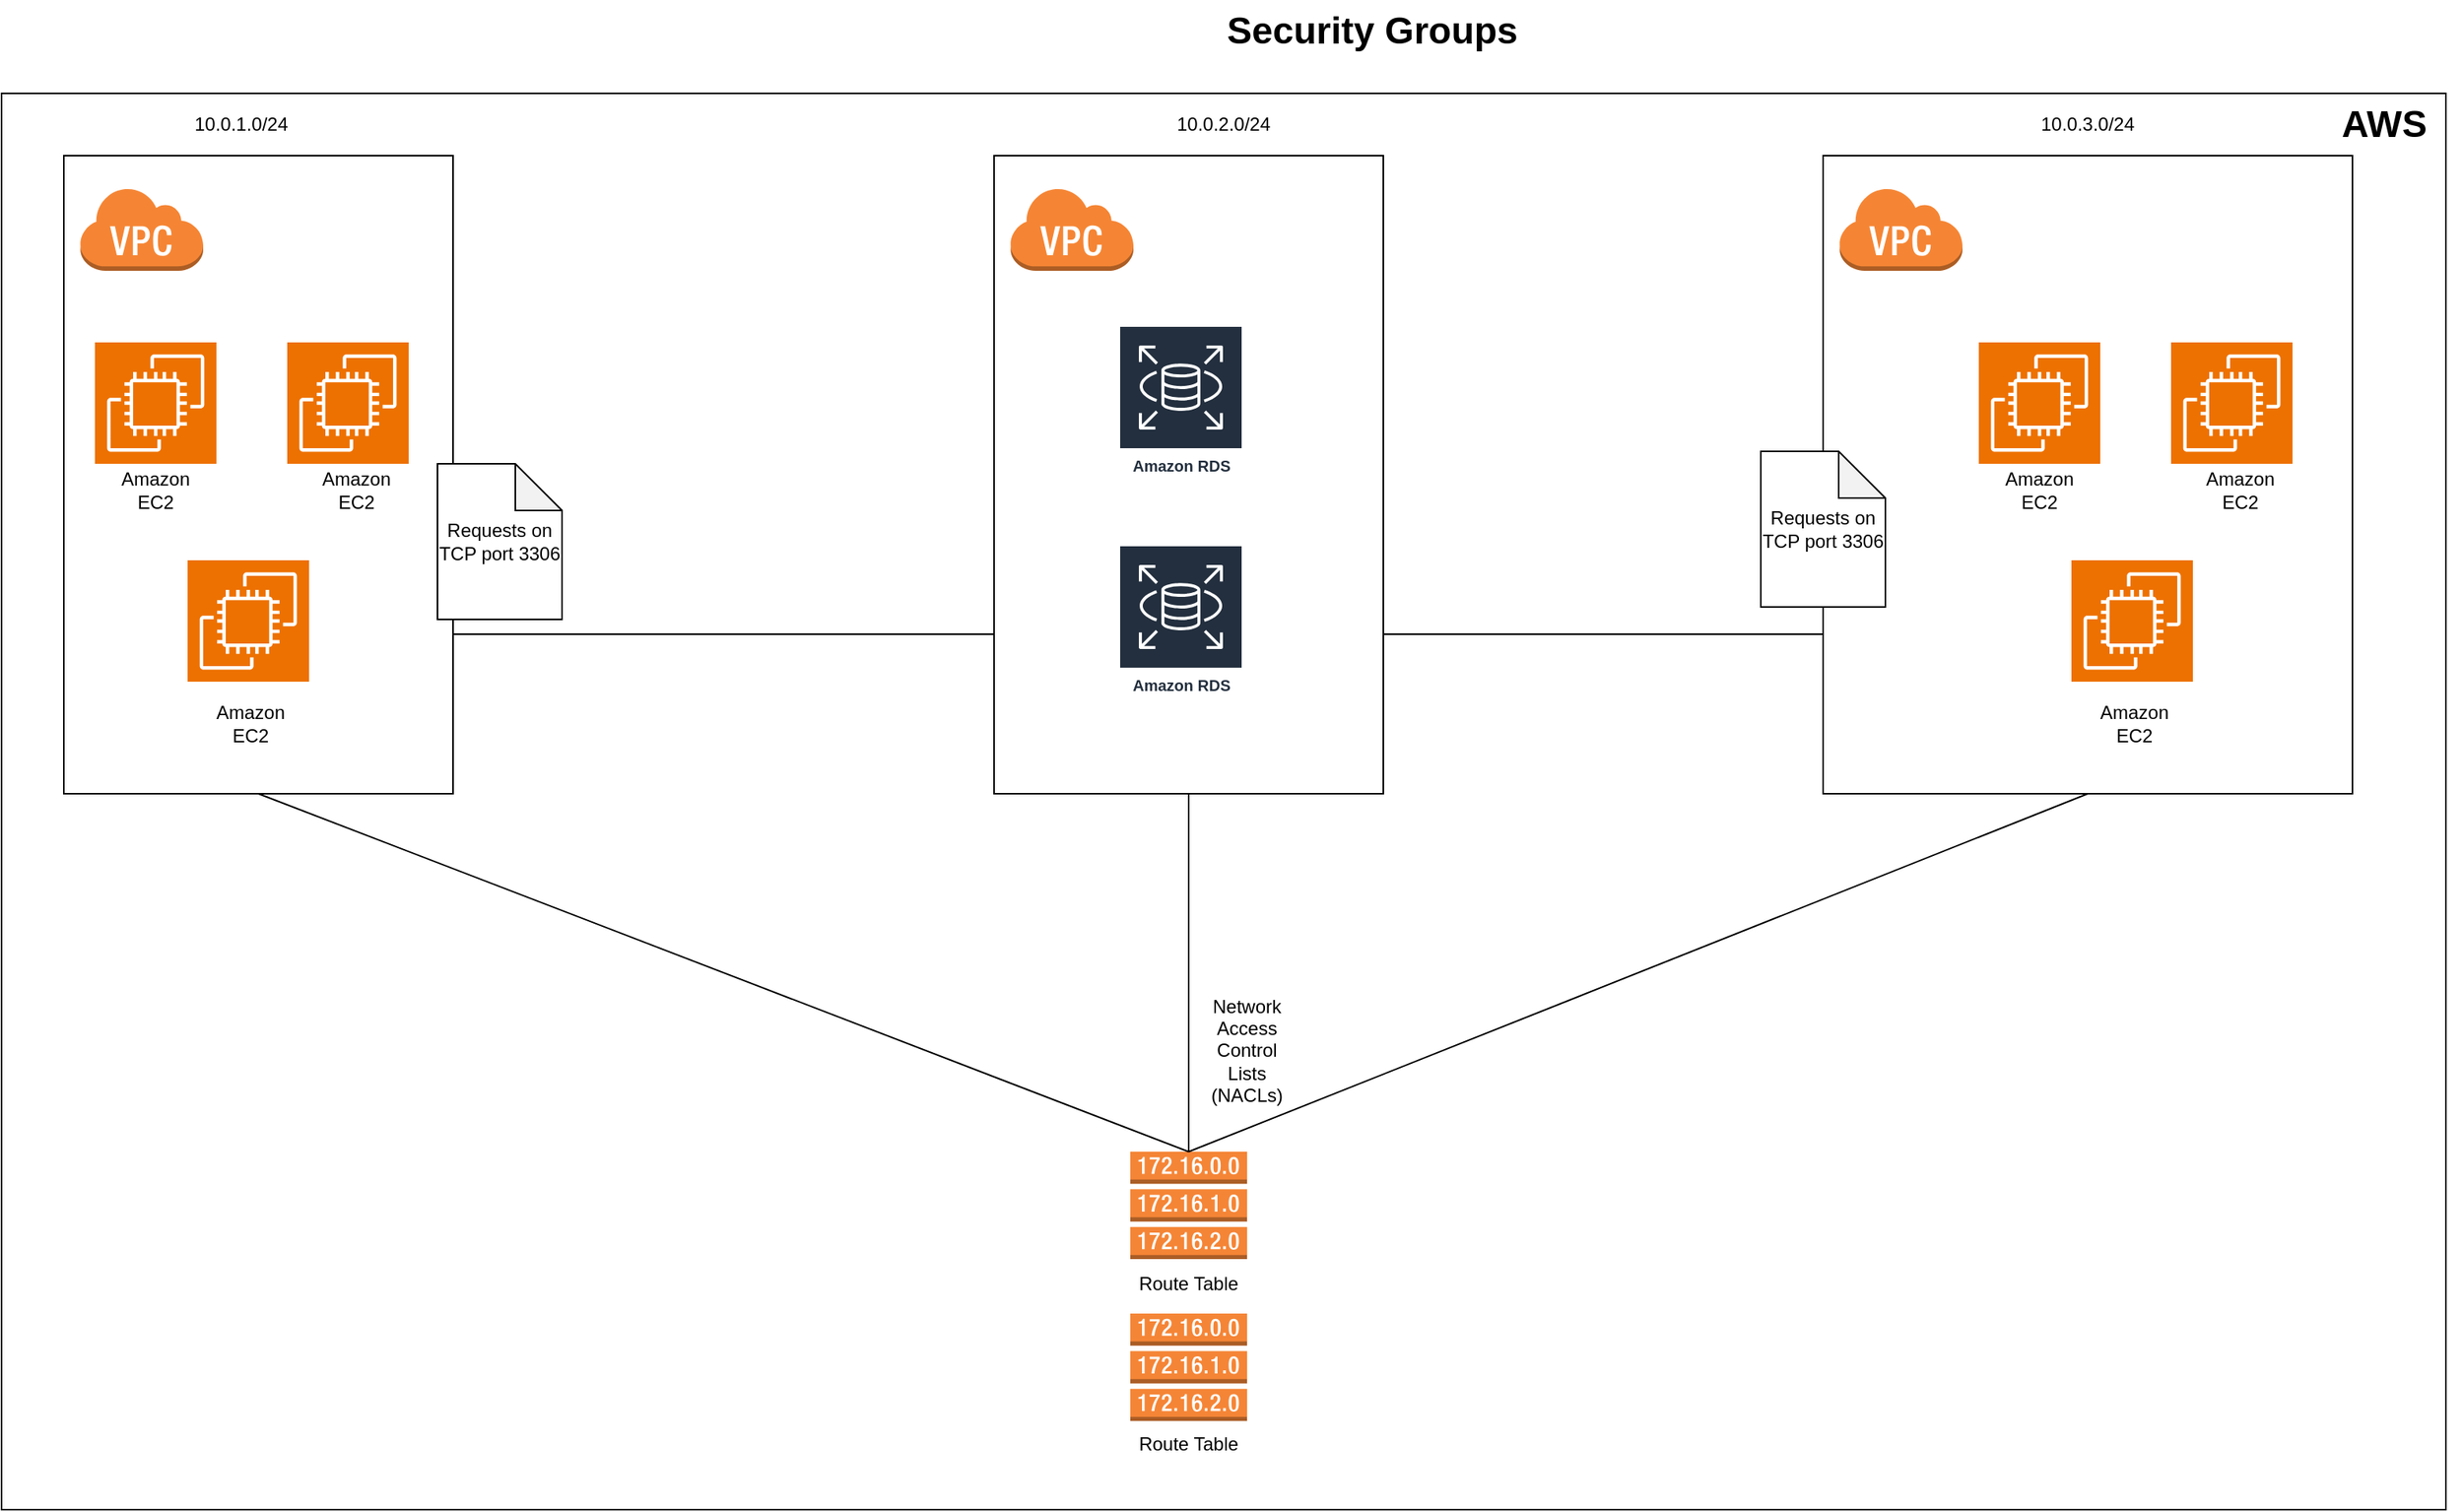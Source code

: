<mxfile version="22.1.11" type="github">
  <diagram name="Page-1" id="cG97J3juUVaJRcpxh6kW">
    <mxGraphModel dx="1444" dy="1911" grid="1" gridSize="10" guides="1" tooltips="1" connect="1" arrows="1" fold="1" page="1" pageScale="1" pageWidth="850" pageHeight="1100" math="0" shadow="0">
      <root>
        <mxCell id="0" />
        <mxCell id="1" parent="0" />
        <mxCell id="H6j_OzM-90c1rT_r2HdO-2" value="" style="rounded=0;whiteSpace=wrap;html=1;" vertex="1" parent="1">
          <mxGeometry x="80" y="60" width="240" height="630" as="geometry" />
        </mxCell>
        <mxCell id="H6j_OzM-90c1rT_r2HdO-3" value="" style="outlineConnect=0;dashed=0;verticalLabelPosition=bottom;verticalAlign=top;align=center;html=1;shape=mxgraph.aws3.virtual_private_cloud;fillColor=#F58534;gradientColor=none;" vertex="1" parent="1">
          <mxGeometry x="90" y="70" width="79.5" height="54" as="geometry" />
        </mxCell>
        <mxCell id="H6j_OzM-90c1rT_r2HdO-4" value="" style="sketch=0;points=[[0,0,0],[0.25,0,0],[0.5,0,0],[0.75,0,0],[1,0,0],[0,1,0],[0.25,1,0],[0.5,1,0],[0.75,1,0],[1,1,0],[0,0.25,0],[0,0.5,0],[0,0.75,0],[1,0.25,0],[1,0.5,0],[1,0.75,0]];outlineConnect=0;fontColor=#232F3E;fillColor=#ED7100;strokeColor=#ffffff;dashed=0;verticalLabelPosition=bottom;verticalAlign=top;align=center;html=1;fontSize=12;fontStyle=0;aspect=fixed;shape=mxgraph.aws4.resourceIcon;resIcon=mxgraph.aws4.ec2;" vertex="1" parent="1">
          <mxGeometry x="100" y="170" width="78" height="78" as="geometry" />
        </mxCell>
        <mxCell id="H6j_OzM-90c1rT_r2HdO-5" value="" style="sketch=0;points=[[0,0,0],[0.25,0,0],[0.5,0,0],[0.75,0,0],[1,0,0],[0,1,0],[0.25,1,0],[0.5,1,0],[0.75,1,0],[1,1,0],[0,0.25,0],[0,0.5,0],[0,0.75,0],[1,0.25,0],[1,0.5,0],[1,0.75,0]];outlineConnect=0;fontColor=#232F3E;fillColor=#7AA116;strokeColor=#ffffff;dashed=0;verticalLabelPosition=bottom;verticalAlign=top;align=center;html=1;fontSize=12;fontStyle=0;aspect=fixed;shape=mxgraph.aws4.resourceIcon;resIcon=mxgraph.aws4.elastic_block_store;" vertex="1" parent="1">
          <mxGeometry x="220" y="280" width="78" height="78" as="geometry" />
        </mxCell>
        <mxCell id="H6j_OzM-90c1rT_r2HdO-6" value="Amazon RDS" style="sketch=0;outlineConnect=0;fontColor=#232F3E;gradientColor=none;strokeColor=#ffffff;fillColor=#232F3E;dashed=0;verticalLabelPosition=middle;verticalAlign=bottom;align=center;html=1;whiteSpace=wrap;fontSize=10;fontStyle=1;spacing=3;shape=mxgraph.aws4.productIcon;prIcon=mxgraph.aws4.rds;" vertex="1" parent="1">
          <mxGeometry x="109" y="430" width="80" height="100" as="geometry" />
        </mxCell>
        <mxCell id="H6j_OzM-90c1rT_r2HdO-7" value="" style="sketch=0;points=[[0,0,0],[0.25,0,0],[0.5,0,0],[0.75,0,0],[1,0,0],[0,1,0],[0.25,1,0],[0.5,1,0],[0.75,1,0],[1,1,0],[0,0.25,0],[0,0.5,0],[0,0.75,0],[1,0.25,0],[1,0.5,0],[1,0.75,0]];outlineConnect=0;fontColor=#232F3E;fillColor=#8C4FFF;strokeColor=#ffffff;dashed=0;verticalLabelPosition=bottom;verticalAlign=top;align=center;html=1;fontSize=12;fontStyle=0;aspect=fixed;shape=mxgraph.aws4.resourceIcon;resIcon=mxgraph.aws4.client_vpn;" vertex="1" parent="1">
          <mxGeometry x="216.5" y="550" width="78" height="78" as="geometry" />
        </mxCell>
        <mxCell id="H6j_OzM-90c1rT_r2HdO-9" value="Amazon EC2" style="text;html=1;strokeColor=none;fillColor=none;align=center;verticalAlign=middle;whiteSpace=wrap;rounded=0;" vertex="1" parent="1">
          <mxGeometry x="109" y="250" width="60" height="30" as="geometry" />
        </mxCell>
        <mxCell id="H6j_OzM-90c1rT_r2HdO-10" value="Amazon Elastic Block Store (EBS)" style="text;html=1;strokeColor=none;fillColor=none;align=center;verticalAlign=middle;whiteSpace=wrap;rounded=0;" vertex="1" parent="1">
          <mxGeometry x="223.5" y="370" width="71" height="30" as="geometry" />
        </mxCell>
        <mxCell id="H6j_OzM-90c1rT_r2HdO-11" value="AWS VPN" style="text;html=1;strokeColor=none;fillColor=none;align=center;verticalAlign=middle;whiteSpace=wrap;rounded=0;" vertex="1" parent="1">
          <mxGeometry x="226" y="640" width="60" height="30" as="geometry" />
        </mxCell>
        <mxCell id="H6j_OzM-90c1rT_r2HdO-12" value="AWS" style="text;strokeColor=none;fillColor=none;html=1;fontSize=24;fontStyle=1;verticalAlign=middle;align=center;" vertex="1" parent="1">
          <mxGeometry x="670" y="60" width="100" height="40" as="geometry" />
        </mxCell>
        <mxCell id="H6j_OzM-90c1rT_r2HdO-13" value="" style="rounded=0;whiteSpace=wrap;html=1;" vertex="1" parent="1">
          <mxGeometry x="50" y="20" width="1570" height="910" as="geometry" />
        </mxCell>
        <mxCell id="H6j_OzM-90c1rT_r2HdO-14" value="" style="rounded=0;whiteSpace=wrap;html=1;" vertex="1" parent="1">
          <mxGeometry x="90" y="60" width="250" height="410" as="geometry" />
        </mxCell>
        <mxCell id="H6j_OzM-90c1rT_r2HdO-15" value="" style="outlineConnect=0;dashed=0;verticalLabelPosition=bottom;verticalAlign=top;align=center;html=1;shape=mxgraph.aws3.virtual_private_cloud;fillColor=#F58534;gradientColor=none;" vertex="1" parent="1">
          <mxGeometry x="100" y="80" width="79.5" height="54" as="geometry" />
        </mxCell>
        <mxCell id="H6j_OzM-90c1rT_r2HdO-16" value="" style="sketch=0;points=[[0,0,0],[0.25,0,0],[0.5,0,0],[0.75,0,0],[1,0,0],[0,1,0],[0.25,1,0],[0.5,1,0],[0.75,1,0],[1,1,0],[0,0.25,0],[0,0.5,0],[0,0.75,0],[1,0.25,0],[1,0.5,0],[1,0.75,0]];outlineConnect=0;fontColor=#232F3E;fillColor=#ED7100;strokeColor=#ffffff;dashed=0;verticalLabelPosition=bottom;verticalAlign=top;align=center;html=1;fontSize=12;fontStyle=0;aspect=fixed;shape=mxgraph.aws4.resourceIcon;resIcon=mxgraph.aws4.ec2;" vertex="1" parent="1">
          <mxGeometry x="110" y="180" width="78" height="78" as="geometry" />
        </mxCell>
        <mxCell id="H6j_OzM-90c1rT_r2HdO-21" value="Amazon EC2" style="text;html=1;strokeColor=none;fillColor=none;align=center;verticalAlign=middle;whiteSpace=wrap;rounded=0;" vertex="1" parent="1">
          <mxGeometry x="119" y="260" width="60" height="30" as="geometry" />
        </mxCell>
        <mxCell id="H6j_OzM-90c1rT_r2HdO-24" value="AWS" style="text;strokeColor=none;fillColor=none;html=1;fontSize=24;fontStyle=1;verticalAlign=middle;align=center;" vertex="1" parent="1">
          <mxGeometry x="1530" y="20" width="100" height="40" as="geometry" />
        </mxCell>
        <mxCell id="H6j_OzM-90c1rT_r2HdO-25" value="" style="sketch=0;points=[[0,0,0],[0.25,0,0],[0.5,0,0],[0.75,0,0],[1,0,0],[0,1,0],[0.25,1,0],[0.5,1,0],[0.75,1,0],[1,1,0],[0,0.25,0],[0,0.5,0],[0,0.75,0],[1,0.25,0],[1,0.5,0],[1,0.75,0]];outlineConnect=0;fontColor=#232F3E;fillColor=#ED7100;strokeColor=#ffffff;dashed=0;verticalLabelPosition=bottom;verticalAlign=top;align=center;html=1;fontSize=12;fontStyle=0;aspect=fixed;shape=mxgraph.aws4.resourceIcon;resIcon=mxgraph.aws4.ec2;" vertex="1" parent="1">
          <mxGeometry x="233.5" y="180" width="78" height="78" as="geometry" />
        </mxCell>
        <mxCell id="H6j_OzM-90c1rT_r2HdO-26" value="" style="sketch=0;points=[[0,0,0],[0.25,0,0],[0.5,0,0],[0.75,0,0],[1,0,0],[0,1,0],[0.25,1,0],[0.5,1,0],[0.75,1,0],[1,1,0],[0,0.25,0],[0,0.5,0],[0,0.75,0],[1,0.25,0],[1,0.5,0],[1,0.75,0]];outlineConnect=0;fontColor=#232F3E;fillColor=#ED7100;strokeColor=#ffffff;dashed=0;verticalLabelPosition=bottom;verticalAlign=top;align=center;html=1;fontSize=12;fontStyle=0;aspect=fixed;shape=mxgraph.aws4.resourceIcon;resIcon=mxgraph.aws4.ec2;" vertex="1" parent="1">
          <mxGeometry x="169.5" y="320" width="78" height="78" as="geometry" />
        </mxCell>
        <mxCell id="H6j_OzM-90c1rT_r2HdO-28" value="Amazon EC2" style="text;html=1;strokeColor=none;fillColor=none;align=center;verticalAlign=middle;whiteSpace=wrap;rounded=0;" vertex="1" parent="1">
          <mxGeometry x="247.5" y="260" width="60" height="30" as="geometry" />
        </mxCell>
        <mxCell id="H6j_OzM-90c1rT_r2HdO-30" value="Amazon EC2" style="text;html=1;strokeColor=none;fillColor=none;align=center;verticalAlign=middle;whiteSpace=wrap;rounded=0;" vertex="1" parent="1">
          <mxGeometry x="180" y="410" width="60" height="30" as="geometry" />
        </mxCell>
        <mxCell id="H6j_OzM-90c1rT_r2HdO-31" value="" style="rounded=0;whiteSpace=wrap;html=1;" vertex="1" parent="1">
          <mxGeometry x="1220" y="60" width="340" height="410" as="geometry" />
        </mxCell>
        <mxCell id="H6j_OzM-90c1rT_r2HdO-32" value="" style="outlineConnect=0;dashed=0;verticalLabelPosition=bottom;verticalAlign=top;align=center;html=1;shape=mxgraph.aws3.virtual_private_cloud;fillColor=#F58534;gradientColor=none;" vertex="1" parent="1">
          <mxGeometry x="1230" y="80" width="79.5" height="54" as="geometry" />
        </mxCell>
        <mxCell id="H6j_OzM-90c1rT_r2HdO-33" value="" style="sketch=0;points=[[0,0,0],[0.25,0,0],[0.5,0,0],[0.75,0,0],[1,0,0],[0,1,0],[0.25,1,0],[0.5,1,0],[0.75,1,0],[1,1,0],[0,0.25,0],[0,0.5,0],[0,0.75,0],[1,0.25,0],[1,0.5,0],[1,0.75,0]];outlineConnect=0;fontColor=#232F3E;fillColor=#ED7100;strokeColor=#ffffff;dashed=0;verticalLabelPosition=bottom;verticalAlign=top;align=center;html=1;fontSize=12;fontStyle=0;aspect=fixed;shape=mxgraph.aws4.resourceIcon;resIcon=mxgraph.aws4.ec2;" vertex="1" parent="1">
          <mxGeometry x="1320" y="180" width="78" height="78" as="geometry" />
        </mxCell>
        <mxCell id="H6j_OzM-90c1rT_r2HdO-34" value="Amazon EC2" style="text;html=1;strokeColor=none;fillColor=none;align=center;verticalAlign=middle;whiteSpace=wrap;rounded=0;" vertex="1" parent="1">
          <mxGeometry x="1329" y="260" width="60" height="30" as="geometry" />
        </mxCell>
        <mxCell id="H6j_OzM-90c1rT_r2HdO-35" value="" style="sketch=0;points=[[0,0,0],[0.25,0,0],[0.5,0,0],[0.75,0,0],[1,0,0],[0,1,0],[0.25,1,0],[0.5,1,0],[0.75,1,0],[1,1,0],[0,0.25,0],[0,0.5,0],[0,0.75,0],[1,0.25,0],[1,0.5,0],[1,0.75,0]];outlineConnect=0;fontColor=#232F3E;fillColor=#ED7100;strokeColor=#ffffff;dashed=0;verticalLabelPosition=bottom;verticalAlign=top;align=center;html=1;fontSize=12;fontStyle=0;aspect=fixed;shape=mxgraph.aws4.resourceIcon;resIcon=mxgraph.aws4.ec2;" vertex="1" parent="1">
          <mxGeometry x="1443.5" y="180" width="78" height="78" as="geometry" />
        </mxCell>
        <mxCell id="H6j_OzM-90c1rT_r2HdO-36" value="" style="sketch=0;points=[[0,0,0],[0.25,0,0],[0.5,0,0],[0.75,0,0],[1,0,0],[0,1,0],[0.25,1,0],[0.5,1,0],[0.75,1,0],[1,1,0],[0,0.25,0],[0,0.5,0],[0,0.75,0],[1,0.25,0],[1,0.5,0],[1,0.75,0]];outlineConnect=0;fontColor=#232F3E;fillColor=#ED7100;strokeColor=#ffffff;dashed=0;verticalLabelPosition=bottom;verticalAlign=top;align=center;html=1;fontSize=12;fontStyle=0;aspect=fixed;shape=mxgraph.aws4.resourceIcon;resIcon=mxgraph.aws4.ec2;" vertex="1" parent="1">
          <mxGeometry x="1379.5" y="320" width="78" height="78" as="geometry" />
        </mxCell>
        <mxCell id="H6j_OzM-90c1rT_r2HdO-37" value="Amazon EC2" style="text;html=1;strokeColor=none;fillColor=none;align=center;verticalAlign=middle;whiteSpace=wrap;rounded=0;" vertex="1" parent="1">
          <mxGeometry x="1457.5" y="260" width="60" height="30" as="geometry" />
        </mxCell>
        <mxCell id="H6j_OzM-90c1rT_r2HdO-38" value="Amazon EC2" style="text;html=1;strokeColor=none;fillColor=none;align=center;verticalAlign=middle;whiteSpace=wrap;rounded=0;" vertex="1" parent="1">
          <mxGeometry x="1390" y="410" width="60" height="30" as="geometry" />
        </mxCell>
        <mxCell id="H6j_OzM-90c1rT_r2HdO-39" value="" style="rounded=0;whiteSpace=wrap;html=1;" vertex="1" parent="1">
          <mxGeometry x="687.5" y="60" width="250" height="410" as="geometry" />
        </mxCell>
        <mxCell id="H6j_OzM-90c1rT_r2HdO-40" value="" style="outlineConnect=0;dashed=0;verticalLabelPosition=bottom;verticalAlign=top;align=center;html=1;shape=mxgraph.aws3.virtual_private_cloud;fillColor=#F58534;gradientColor=none;" vertex="1" parent="1">
          <mxGeometry x="697.5" y="80" width="79.5" height="54" as="geometry" />
        </mxCell>
        <mxCell id="H6j_OzM-90c1rT_r2HdO-47" value="Amazon RDS" style="sketch=0;outlineConnect=0;fontColor=#232F3E;gradientColor=none;strokeColor=#ffffff;fillColor=#232F3E;dashed=0;verticalLabelPosition=middle;verticalAlign=bottom;align=center;html=1;whiteSpace=wrap;fontSize=10;fontStyle=1;spacing=3;shape=mxgraph.aws4.productIcon;prIcon=mxgraph.aws4.rds;" vertex="1" parent="1">
          <mxGeometry x="767.5" y="169" width="80" height="100" as="geometry" />
        </mxCell>
        <mxCell id="H6j_OzM-90c1rT_r2HdO-48" value="Amazon RDS" style="sketch=0;outlineConnect=0;fontColor=#232F3E;gradientColor=none;strokeColor=#ffffff;fillColor=#232F3E;dashed=0;verticalLabelPosition=middle;verticalAlign=bottom;align=center;html=1;whiteSpace=wrap;fontSize=10;fontStyle=1;spacing=3;shape=mxgraph.aws4.productIcon;prIcon=mxgraph.aws4.rds;" vertex="1" parent="1">
          <mxGeometry x="767.5" y="310" width="80" height="100" as="geometry" />
        </mxCell>
        <mxCell id="H6j_OzM-90c1rT_r2HdO-49" value="" style="outlineConnect=0;dashed=0;verticalLabelPosition=bottom;verticalAlign=top;align=center;html=1;shape=mxgraph.aws3.route_table;fillColor=#F58536;gradientColor=none;" vertex="1" parent="1">
          <mxGeometry x="775" y="804" width="75" height="69" as="geometry" />
        </mxCell>
        <mxCell id="H6j_OzM-90c1rT_r2HdO-50" value="" style="outlineConnect=0;dashed=0;verticalLabelPosition=bottom;verticalAlign=top;align=center;html=1;shape=mxgraph.aws3.route_table;fillColor=#F58536;gradientColor=none;" vertex="1" parent="1">
          <mxGeometry x="775" y="700" width="75" height="69" as="geometry" />
        </mxCell>
        <mxCell id="H6j_OzM-90c1rT_r2HdO-51" value="Route Table" style="text;html=1;strokeColor=none;fillColor=none;align=center;verticalAlign=middle;whiteSpace=wrap;rounded=0;" vertex="1" parent="1">
          <mxGeometry x="775" y="770" width="75" height="29" as="geometry" />
        </mxCell>
        <mxCell id="H6j_OzM-90c1rT_r2HdO-52" value="Route Table" style="text;html=1;strokeColor=none;fillColor=none;align=center;verticalAlign=middle;whiteSpace=wrap;rounded=0;" vertex="1" parent="1">
          <mxGeometry x="775" y="873" width="75" height="30" as="geometry" />
        </mxCell>
        <mxCell id="H6j_OzM-90c1rT_r2HdO-53" value="" style="endArrow=none;html=1;rounded=0;entryX=0.5;entryY=1;entryDx=0;entryDy=0;exitX=0.5;exitY=0;exitDx=0;exitDy=0;exitPerimeter=0;" edge="1" parent="1" source="H6j_OzM-90c1rT_r2HdO-50" target="H6j_OzM-90c1rT_r2HdO-31">
          <mxGeometry width="50" height="50" relative="1" as="geometry">
            <mxPoint x="650" y="570" as="sourcePoint" />
            <mxPoint x="700" y="520" as="targetPoint" />
          </mxGeometry>
        </mxCell>
        <mxCell id="H6j_OzM-90c1rT_r2HdO-54" value="" style="endArrow=none;html=1;rounded=0;entryX=0.5;entryY=1;entryDx=0;entryDy=0;exitX=0.5;exitY=0;exitDx=0;exitDy=0;exitPerimeter=0;" edge="1" parent="1" source="H6j_OzM-90c1rT_r2HdO-50" target="H6j_OzM-90c1rT_r2HdO-39">
          <mxGeometry width="50" height="50" relative="1" as="geometry">
            <mxPoint x="550" y="570" as="sourcePoint" />
            <mxPoint x="600" y="520" as="targetPoint" />
          </mxGeometry>
        </mxCell>
        <mxCell id="H6j_OzM-90c1rT_r2HdO-56" value="" style="endArrow=none;html=1;rounded=0;entryX=0.5;entryY=1;entryDx=0;entryDy=0;exitX=0.5;exitY=0;exitDx=0;exitDy=0;exitPerimeter=0;" edge="1" parent="1" source="H6j_OzM-90c1rT_r2HdO-50" target="H6j_OzM-90c1rT_r2HdO-14">
          <mxGeometry width="50" height="50" relative="1" as="geometry">
            <mxPoint x="550" y="570" as="sourcePoint" />
            <mxPoint x="600" y="520" as="targetPoint" />
          </mxGeometry>
        </mxCell>
        <mxCell id="H6j_OzM-90c1rT_r2HdO-57" value="Network Access Control Lists (NACLs)" style="text;html=1;strokeColor=none;fillColor=none;align=center;verticalAlign=middle;whiteSpace=wrap;rounded=0;" vertex="1" parent="1">
          <mxGeometry x="820" y="620" width="60" height="30" as="geometry" />
        </mxCell>
        <mxCell id="H6j_OzM-90c1rT_r2HdO-67" value="Requests on TCP port 3306" style="shape=note;whiteSpace=wrap;html=1;backgroundOutline=1;darkOpacity=0.05;" vertex="1" parent="1">
          <mxGeometry x="330" y="258" width="80" height="100" as="geometry" />
        </mxCell>
        <mxCell id="H6j_OzM-90c1rT_r2HdO-68" value="" style="endArrow=none;html=1;rounded=0;exitX=1;exitY=0.75;exitDx=0;exitDy=0;entryX=0;entryY=0.75;entryDx=0;entryDy=0;" edge="1" parent="1" source="H6j_OzM-90c1rT_r2HdO-14" target="H6j_OzM-90c1rT_r2HdO-39">
          <mxGeometry width="50" height="50" relative="1" as="geometry">
            <mxPoint x="640" y="480" as="sourcePoint" />
            <mxPoint x="680" y="350" as="targetPoint" />
          </mxGeometry>
        </mxCell>
        <mxCell id="H6j_OzM-90c1rT_r2HdO-71" value="" style="endArrow=none;html=1;rounded=0;exitX=1;exitY=0.75;exitDx=0;exitDy=0;entryX=0;entryY=0.75;entryDx=0;entryDy=0;" edge="1" parent="1" source="H6j_OzM-90c1rT_r2HdO-39" target="H6j_OzM-90c1rT_r2HdO-31">
          <mxGeometry width="50" height="50" relative="1" as="geometry">
            <mxPoint x="350" y="378" as="sourcePoint" />
            <mxPoint x="698" y="378" as="targetPoint" />
          </mxGeometry>
        </mxCell>
        <mxCell id="H6j_OzM-90c1rT_r2HdO-72" value="Requests on TCP port 3306" style="shape=note;whiteSpace=wrap;html=1;backgroundOutline=1;darkOpacity=0.05;" vertex="1" parent="1">
          <mxGeometry x="1180" y="250" width="80" height="100" as="geometry" />
        </mxCell>
        <mxCell id="H6j_OzM-90c1rT_r2HdO-73" value="Security Groups" style="text;strokeColor=none;fillColor=none;html=1;fontSize=24;fontStyle=1;verticalAlign=middle;align=center;" vertex="1" parent="1">
          <mxGeometry x="880" y="-40" width="100" height="40" as="geometry" />
        </mxCell>
        <mxCell id="H6j_OzM-90c1rT_r2HdO-78" value="10.0.1.0/24" style="text;html=1;strokeColor=none;fillColor=none;align=center;verticalAlign=middle;whiteSpace=wrap;rounded=0;" vertex="1" parent="1">
          <mxGeometry x="173.5" y="25" width="60" height="30" as="geometry" />
        </mxCell>
        <mxCell id="H6j_OzM-90c1rT_r2HdO-79" value="10.0.2.0/24" style="text;html=1;strokeColor=none;fillColor=none;align=center;verticalAlign=middle;whiteSpace=wrap;rounded=0;" vertex="1" parent="1">
          <mxGeometry x="805" y="25" width="60" height="30" as="geometry" />
        </mxCell>
        <mxCell id="H6j_OzM-90c1rT_r2HdO-81" value="10.0.3.0/24" style="text;html=1;strokeColor=none;fillColor=none;align=center;verticalAlign=middle;whiteSpace=wrap;rounded=0;" vertex="1" parent="1">
          <mxGeometry x="1360" y="25" width="60" height="30" as="geometry" />
        </mxCell>
      </root>
    </mxGraphModel>
  </diagram>
</mxfile>
